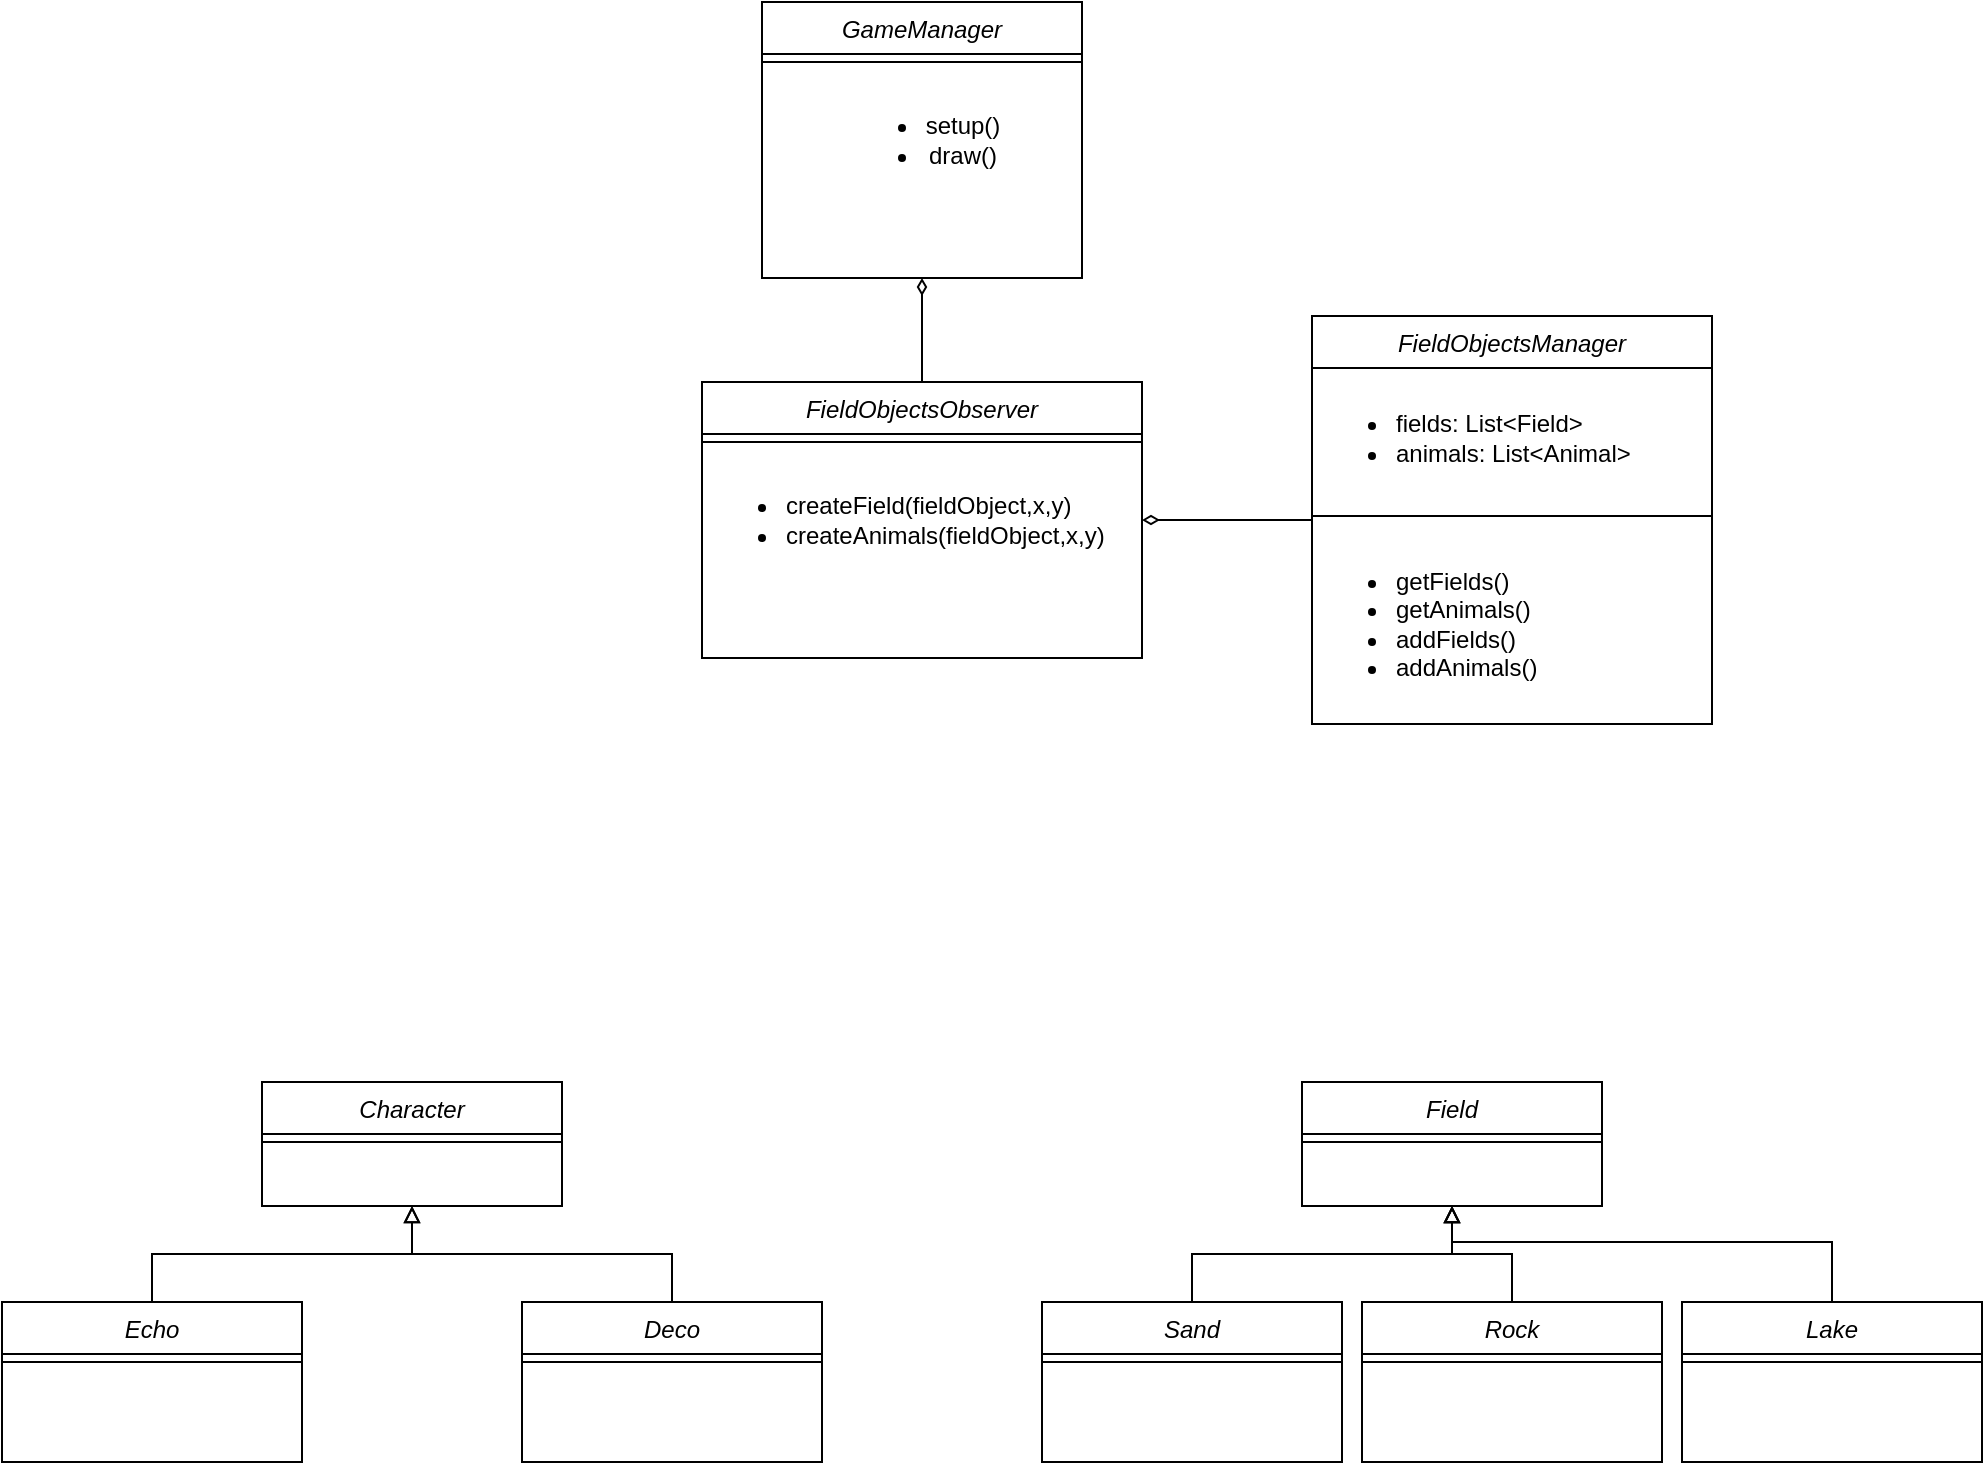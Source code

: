 <mxfile version="24.7.7">
  <diagram id="C5RBs43oDa-KdzZeNtuy" name="Page-1">
    <mxGraphModel dx="1511" dy="737" grid="1" gridSize="10" guides="1" tooltips="1" connect="1" arrows="1" fold="1" page="1" pageScale="1" pageWidth="827" pageHeight="1169" math="0" shadow="0">
      <root>
        <mxCell id="WIyWlLk6GJQsqaUBKTNV-0" />
        <mxCell id="WIyWlLk6GJQsqaUBKTNV-1" parent="WIyWlLk6GJQsqaUBKTNV-0" />
        <mxCell id="zkfFHV4jXpPFQw0GAbJ--0" value="GameManager" style="swimlane;fontStyle=2;align=center;verticalAlign=top;childLayout=stackLayout;horizontal=1;startSize=26;horizontalStack=0;resizeParent=1;resizeLast=0;collapsible=1;marginBottom=0;rounded=0;shadow=0;strokeWidth=1;" parent="WIyWlLk6GJQsqaUBKTNV-1" vertex="1">
          <mxGeometry x="130" y="220" width="160" height="138" as="geometry">
            <mxRectangle x="230" y="140" width="160" height="26" as="alternateBounds" />
          </mxGeometry>
        </mxCell>
        <mxCell id="zkfFHV4jXpPFQw0GAbJ--4" value="" style="line;html=1;strokeWidth=1;align=left;verticalAlign=middle;spacingTop=-1;spacingLeft=3;spacingRight=3;rotatable=0;labelPosition=right;points=[];portConstraint=eastwest;" parent="zkfFHV4jXpPFQw0GAbJ--0" vertex="1">
          <mxGeometry y="26" width="160" height="8" as="geometry" />
        </mxCell>
        <mxCell id="gbheJyL-J3WQy4QV4Nix-39" value="&lt;ul&gt;&lt;li&gt;setup()&lt;/li&gt;&lt;li&gt;draw()&lt;/li&gt;&lt;/ul&gt;" style="text;html=1;align=center;verticalAlign=middle;resizable=0;points=[];autosize=1;strokeColor=none;fillColor=none;" vertex="1" parent="zkfFHV4jXpPFQw0GAbJ--0">
          <mxGeometry y="34" width="160" height="70" as="geometry" />
        </mxCell>
        <mxCell id="gbheJyL-J3WQy4QV4Nix-30" style="edgeStyle=orthogonalEdgeStyle;rounded=0;orthogonalLoop=1;jettySize=auto;html=1;entryX=0.5;entryY=1;entryDx=0;entryDy=0;endArrow=diamondThin;endFill=0;" edge="1" parent="WIyWlLk6GJQsqaUBKTNV-1" source="gbheJyL-J3WQy4QV4Nix-2" target="zkfFHV4jXpPFQw0GAbJ--0">
          <mxGeometry relative="1" as="geometry" />
        </mxCell>
        <mxCell id="gbheJyL-J3WQy4QV4Nix-2" value="FieldObjectsObserver" style="swimlane;fontStyle=2;align=center;verticalAlign=top;childLayout=stackLayout;horizontal=1;startSize=26;horizontalStack=0;resizeParent=1;resizeLast=0;collapsible=1;marginBottom=0;rounded=0;shadow=0;strokeWidth=1;" vertex="1" parent="WIyWlLk6GJQsqaUBKTNV-1">
          <mxGeometry x="100" y="410" width="220" height="138" as="geometry">
            <mxRectangle x="230" y="140" width="160" height="26" as="alternateBounds" />
          </mxGeometry>
        </mxCell>
        <mxCell id="gbheJyL-J3WQy4QV4Nix-3" value="" style="line;html=1;strokeWidth=1;align=left;verticalAlign=middle;spacingTop=-1;spacingLeft=3;spacingRight=3;rotatable=0;labelPosition=right;points=[];portConstraint=eastwest;" vertex="1" parent="gbheJyL-J3WQy4QV4Nix-2">
          <mxGeometry y="26" width="220" height="8" as="geometry" />
        </mxCell>
        <mxCell id="gbheJyL-J3WQy4QV4Nix-38" value="&lt;ul&gt;&lt;li&gt;&lt;span style=&quot;background-color: initial;&quot;&gt;createField(fieldObject,x,y)&lt;/span&gt;&lt;/li&gt;&lt;li&gt;&lt;span style=&quot;background-color: initial;&quot;&gt;createAnimals(fieldObject,x,y)&lt;/span&gt;&lt;/li&gt;&lt;/ul&gt;" style="text;html=1;align=left;verticalAlign=middle;resizable=0;points=[];autosize=1;strokeColor=none;fillColor=none;" vertex="1" parent="gbheJyL-J3WQy4QV4Nix-2">
          <mxGeometry y="34" width="220" height="70" as="geometry" />
        </mxCell>
        <mxCell id="gbheJyL-J3WQy4QV4Nix-8" value="Character" style="swimlane;fontStyle=2;align=center;verticalAlign=top;childLayout=stackLayout;horizontal=1;startSize=26;horizontalStack=0;resizeParent=1;resizeLast=0;collapsible=1;marginBottom=0;rounded=0;shadow=0;strokeWidth=1;" vertex="1" parent="WIyWlLk6GJQsqaUBKTNV-1">
          <mxGeometry x="-120" y="760" width="150" height="62" as="geometry">
            <mxRectangle x="230" y="140" width="160" height="26" as="alternateBounds" />
          </mxGeometry>
        </mxCell>
        <mxCell id="gbheJyL-J3WQy4QV4Nix-9" value="" style="line;html=1;strokeWidth=1;align=left;verticalAlign=middle;spacingTop=-1;spacingLeft=3;spacingRight=3;rotatable=0;labelPosition=right;points=[];portConstraint=eastwest;" vertex="1" parent="gbheJyL-J3WQy4QV4Nix-8">
          <mxGeometry y="26" width="150" height="8" as="geometry" />
        </mxCell>
        <mxCell id="gbheJyL-J3WQy4QV4Nix-12" style="edgeStyle=orthogonalEdgeStyle;rounded=0;orthogonalLoop=1;jettySize=auto;html=1;entryX=0.5;entryY=1;entryDx=0;entryDy=0;endArrow=block;endFill=0;" edge="1" parent="WIyWlLk6GJQsqaUBKTNV-1" source="gbheJyL-J3WQy4QV4Nix-10" target="gbheJyL-J3WQy4QV4Nix-8">
          <mxGeometry relative="1" as="geometry" />
        </mxCell>
        <mxCell id="gbheJyL-J3WQy4QV4Nix-10" value="Echo" style="swimlane;fontStyle=2;align=center;verticalAlign=top;childLayout=stackLayout;horizontal=1;startSize=26;horizontalStack=0;resizeParent=1;resizeLast=0;collapsible=1;marginBottom=0;rounded=0;shadow=0;strokeWidth=1;" vertex="1" parent="WIyWlLk6GJQsqaUBKTNV-1">
          <mxGeometry x="-250" y="870" width="150" height="80" as="geometry">
            <mxRectangle x="230" y="140" width="160" height="26" as="alternateBounds" />
          </mxGeometry>
        </mxCell>
        <mxCell id="gbheJyL-J3WQy4QV4Nix-11" value="" style="line;html=1;strokeWidth=1;align=left;verticalAlign=middle;spacingTop=-1;spacingLeft=3;spacingRight=3;rotatable=0;labelPosition=right;points=[];portConstraint=eastwest;" vertex="1" parent="gbheJyL-J3WQy4QV4Nix-10">
          <mxGeometry y="26" width="150" height="8" as="geometry" />
        </mxCell>
        <mxCell id="gbheJyL-J3WQy4QV4Nix-15" style="edgeStyle=orthogonalEdgeStyle;rounded=0;orthogonalLoop=1;jettySize=auto;html=1;entryX=0.5;entryY=1;entryDx=0;entryDy=0;endArrow=block;endFill=0;" edge="1" parent="WIyWlLk6GJQsqaUBKTNV-1" source="gbheJyL-J3WQy4QV4Nix-13" target="gbheJyL-J3WQy4QV4Nix-8">
          <mxGeometry relative="1" as="geometry" />
        </mxCell>
        <mxCell id="gbheJyL-J3WQy4QV4Nix-13" value="Deco" style="swimlane;fontStyle=2;align=center;verticalAlign=top;childLayout=stackLayout;horizontal=1;startSize=26;horizontalStack=0;resizeParent=1;resizeLast=0;collapsible=1;marginBottom=0;rounded=0;shadow=0;strokeWidth=1;" vertex="1" parent="WIyWlLk6GJQsqaUBKTNV-1">
          <mxGeometry x="10" y="870" width="150" height="80" as="geometry">
            <mxRectangle x="230" y="140" width="160" height="26" as="alternateBounds" />
          </mxGeometry>
        </mxCell>
        <mxCell id="gbheJyL-J3WQy4QV4Nix-14" value="" style="line;html=1;strokeWidth=1;align=left;verticalAlign=middle;spacingTop=-1;spacingLeft=3;spacingRight=3;rotatable=0;labelPosition=right;points=[];portConstraint=eastwest;" vertex="1" parent="gbheJyL-J3WQy4QV4Nix-13">
          <mxGeometry y="26" width="150" height="8" as="geometry" />
        </mxCell>
        <mxCell id="gbheJyL-J3WQy4QV4Nix-16" value="Field" style="swimlane;fontStyle=2;align=center;verticalAlign=top;childLayout=stackLayout;horizontal=1;startSize=26;horizontalStack=0;resizeParent=1;resizeLast=0;collapsible=1;marginBottom=0;rounded=0;shadow=0;strokeWidth=1;" vertex="1" parent="WIyWlLk6GJQsqaUBKTNV-1">
          <mxGeometry x="400" y="760" width="150" height="62" as="geometry">
            <mxRectangle x="230" y="140" width="160" height="26" as="alternateBounds" />
          </mxGeometry>
        </mxCell>
        <mxCell id="gbheJyL-J3WQy4QV4Nix-17" value="" style="line;html=1;strokeWidth=1;align=left;verticalAlign=middle;spacingTop=-1;spacingLeft=3;spacingRight=3;rotatable=0;labelPosition=right;points=[];portConstraint=eastwest;" vertex="1" parent="gbheJyL-J3WQy4QV4Nix-16">
          <mxGeometry y="26" width="150" height="8" as="geometry" />
        </mxCell>
        <mxCell id="gbheJyL-J3WQy4QV4Nix-18" style="edgeStyle=orthogonalEdgeStyle;rounded=0;orthogonalLoop=1;jettySize=auto;html=1;entryX=0.5;entryY=1;entryDx=0;entryDy=0;endArrow=block;endFill=0;" edge="1" parent="WIyWlLk6GJQsqaUBKTNV-1" source="gbheJyL-J3WQy4QV4Nix-19" target="gbheJyL-J3WQy4QV4Nix-16">
          <mxGeometry relative="1" as="geometry" />
        </mxCell>
        <mxCell id="gbheJyL-J3WQy4QV4Nix-19" value="Sand" style="swimlane;fontStyle=2;align=center;verticalAlign=top;childLayout=stackLayout;horizontal=1;startSize=26;horizontalStack=0;resizeParent=1;resizeLast=0;collapsible=1;marginBottom=0;rounded=0;shadow=0;strokeWidth=1;" vertex="1" parent="WIyWlLk6GJQsqaUBKTNV-1">
          <mxGeometry x="270" y="870" width="150" height="80" as="geometry">
            <mxRectangle x="230" y="140" width="160" height="26" as="alternateBounds" />
          </mxGeometry>
        </mxCell>
        <mxCell id="gbheJyL-J3WQy4QV4Nix-20" value="" style="line;html=1;strokeWidth=1;align=left;verticalAlign=middle;spacingTop=-1;spacingLeft=3;spacingRight=3;rotatable=0;labelPosition=right;points=[];portConstraint=eastwest;" vertex="1" parent="gbheJyL-J3WQy4QV4Nix-19">
          <mxGeometry y="26" width="150" height="8" as="geometry" />
        </mxCell>
        <mxCell id="gbheJyL-J3WQy4QV4Nix-21" style="edgeStyle=orthogonalEdgeStyle;rounded=0;orthogonalLoop=1;jettySize=auto;html=1;entryX=0.5;entryY=1;entryDx=0;entryDy=0;endArrow=block;endFill=0;" edge="1" parent="WIyWlLk6GJQsqaUBKTNV-1" source="gbheJyL-J3WQy4QV4Nix-22" target="gbheJyL-J3WQy4QV4Nix-16">
          <mxGeometry relative="1" as="geometry" />
        </mxCell>
        <mxCell id="gbheJyL-J3WQy4QV4Nix-22" value="Rock" style="swimlane;fontStyle=2;align=center;verticalAlign=top;childLayout=stackLayout;horizontal=1;startSize=26;horizontalStack=0;resizeParent=1;resizeLast=0;collapsible=1;marginBottom=0;rounded=0;shadow=0;strokeWidth=1;" vertex="1" parent="WIyWlLk6GJQsqaUBKTNV-1">
          <mxGeometry x="430" y="870" width="150" height="80" as="geometry">
            <mxRectangle x="230" y="140" width="160" height="26" as="alternateBounds" />
          </mxGeometry>
        </mxCell>
        <mxCell id="gbheJyL-J3WQy4QV4Nix-23" value="" style="line;html=1;strokeWidth=1;align=left;verticalAlign=middle;spacingTop=-1;spacingLeft=3;spacingRight=3;rotatable=0;labelPosition=right;points=[];portConstraint=eastwest;" vertex="1" parent="gbheJyL-J3WQy4QV4Nix-22">
          <mxGeometry y="26" width="150" height="8" as="geometry" />
        </mxCell>
        <mxCell id="gbheJyL-J3WQy4QV4Nix-26" style="edgeStyle=orthogonalEdgeStyle;rounded=0;orthogonalLoop=1;jettySize=auto;html=1;entryX=0.5;entryY=1;entryDx=0;entryDy=0;endArrow=block;endFill=0;" edge="1" parent="WIyWlLk6GJQsqaUBKTNV-1" source="gbheJyL-J3WQy4QV4Nix-24" target="gbheJyL-J3WQy4QV4Nix-16">
          <mxGeometry relative="1" as="geometry">
            <Array as="points">
              <mxPoint x="665" y="840" />
              <mxPoint x="475" y="840" />
            </Array>
          </mxGeometry>
        </mxCell>
        <mxCell id="gbheJyL-J3WQy4QV4Nix-24" value="Lake" style="swimlane;fontStyle=2;align=center;verticalAlign=top;childLayout=stackLayout;horizontal=1;startSize=26;horizontalStack=0;resizeParent=1;resizeLast=0;collapsible=1;marginBottom=0;rounded=0;shadow=0;strokeWidth=1;" vertex="1" parent="WIyWlLk6GJQsqaUBKTNV-1">
          <mxGeometry x="590" y="870" width="150" height="80" as="geometry">
            <mxRectangle x="230" y="140" width="160" height="26" as="alternateBounds" />
          </mxGeometry>
        </mxCell>
        <mxCell id="gbheJyL-J3WQy4QV4Nix-25" value="" style="line;html=1;strokeWidth=1;align=left;verticalAlign=middle;spacingTop=-1;spacingLeft=3;spacingRight=3;rotatable=0;labelPosition=right;points=[];portConstraint=eastwest;" vertex="1" parent="gbheJyL-J3WQy4QV4Nix-24">
          <mxGeometry y="26" width="150" height="8" as="geometry" />
        </mxCell>
        <mxCell id="gbheJyL-J3WQy4QV4Nix-37" style="edgeStyle=orthogonalEdgeStyle;rounded=0;orthogonalLoop=1;jettySize=auto;html=1;exitX=0;exitY=0.5;exitDx=0;exitDy=0;entryX=1;entryY=0.5;entryDx=0;entryDy=0;endArrow=diamondThin;endFill=0;" edge="1" parent="WIyWlLk6GJQsqaUBKTNV-1" source="gbheJyL-J3WQy4QV4Nix-31" target="gbheJyL-J3WQy4QV4Nix-2">
          <mxGeometry relative="1" as="geometry" />
        </mxCell>
        <mxCell id="gbheJyL-J3WQy4QV4Nix-31" value="FieldObjectsManager" style="swimlane;fontStyle=2;align=center;verticalAlign=top;childLayout=stackLayout;horizontal=1;startSize=26;horizontalStack=0;resizeParent=1;resizeLast=0;collapsible=1;marginBottom=0;rounded=0;shadow=0;strokeWidth=1;" vertex="1" parent="WIyWlLk6GJQsqaUBKTNV-1">
          <mxGeometry x="405" y="377" width="200" height="204" as="geometry">
            <mxRectangle x="230" y="140" width="160" height="26" as="alternateBounds" />
          </mxGeometry>
        </mxCell>
        <mxCell id="gbheJyL-J3WQy4QV4Nix-33" value="&lt;ul&gt;&lt;li&gt;fields: List&amp;lt;Field&amp;gt;&lt;/li&gt;&lt;li&gt;animals: List&amp;lt;Animal&amp;gt;&lt;/li&gt;&lt;/ul&gt;" style="text;html=1;align=left;verticalAlign=middle;resizable=0;points=[];autosize=1;strokeColor=none;fillColor=none;" vertex="1" parent="gbheJyL-J3WQy4QV4Nix-31">
          <mxGeometry y="26" width="200" height="70" as="geometry" />
        </mxCell>
        <mxCell id="gbheJyL-J3WQy4QV4Nix-32" value="" style="line;html=1;strokeWidth=1;align=left;verticalAlign=middle;spacingTop=-1;spacingLeft=3;spacingRight=3;rotatable=0;labelPosition=right;points=[];portConstraint=eastwest;" vertex="1" parent="gbheJyL-J3WQy4QV4Nix-31">
          <mxGeometry y="96" width="200" height="8" as="geometry" />
        </mxCell>
        <mxCell id="gbheJyL-J3WQy4QV4Nix-35" value="&lt;ul&gt;&lt;li&gt;getFields()&lt;/li&gt;&lt;li&gt;getAnimals()&lt;/li&gt;&lt;li&gt;addFields()&lt;/li&gt;&lt;li&gt;addAnimals()&lt;/li&gt;&lt;/ul&gt;" style="text;html=1;align=left;verticalAlign=middle;resizable=0;points=[];autosize=1;strokeColor=none;fillColor=none;" vertex="1" parent="gbheJyL-J3WQy4QV4Nix-31">
          <mxGeometry y="104" width="200" height="100" as="geometry" />
        </mxCell>
      </root>
    </mxGraphModel>
  </diagram>
</mxfile>
